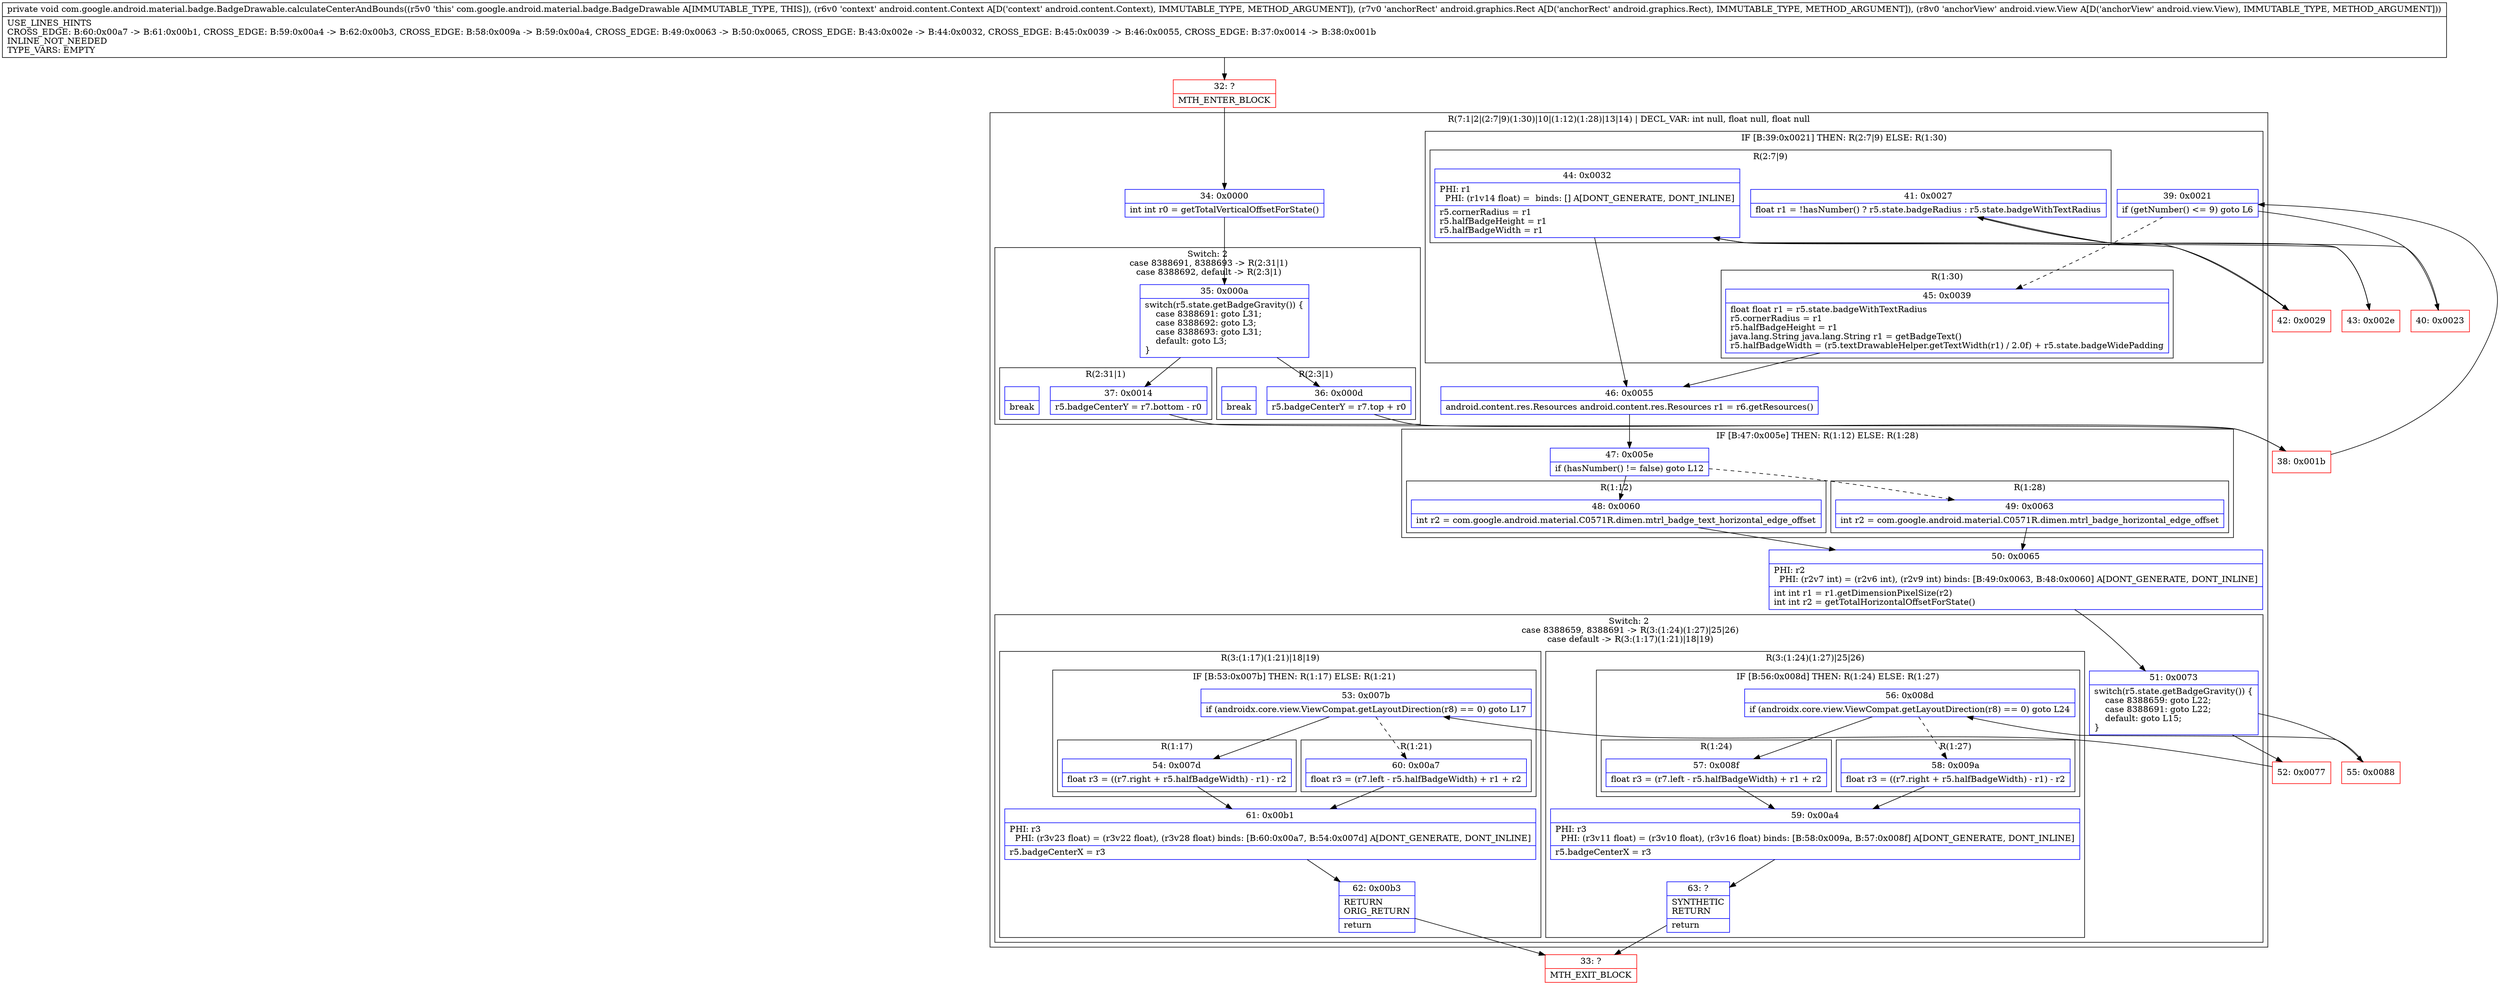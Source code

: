 digraph "CFG forcom.google.android.material.badge.BadgeDrawable.calculateCenterAndBounds(Landroid\/content\/Context;Landroid\/graphics\/Rect;Landroid\/view\/View;)V" {
subgraph cluster_Region_228132351 {
label = "R(7:1|2|(2:7|9)(1:30)|10|(1:12)(1:28)|13|14) | DECL_VAR: int null, float null, float null\l";
node [shape=record,color=blue];
Node_34 [shape=record,label="{34\:\ 0x0000|int int r0 = getTotalVerticalOffsetForState()\l}"];
subgraph cluster_SwitchRegion_1460001743 {
label = "Switch: 2
 case 8388691, 8388693 -> R(2:31|1)
 case 8388692, default -> R(2:3|1)";
node [shape=record,color=blue];
Node_35 [shape=record,label="{35\:\ 0x000a|switch(r5.state.getBadgeGravity()) \{\l    case 8388691: goto L31;\l    case 8388692: goto L3;\l    case 8388693: goto L31;\l    default: goto L3;\l\}\l}"];
subgraph cluster_Region_1171959841 {
label = "R(2:31|1)";
node [shape=record,color=blue];
Node_37 [shape=record,label="{37\:\ 0x0014|r5.badgeCenterY = r7.bottom \- r0\l}"];
Node_InsnContainer_2096735309 [shape=record,label="{|break\l}"];
}
subgraph cluster_Region_1899738640 {
label = "R(2:3|1)";
node [shape=record,color=blue];
Node_36 [shape=record,label="{36\:\ 0x000d|r5.badgeCenterY = r7.top + r0\l}"];
Node_InsnContainer_397257329 [shape=record,label="{|break\l}"];
}
}
subgraph cluster_IfRegion_373021011 {
label = "IF [B:39:0x0021] THEN: R(2:7|9) ELSE: R(1:30)";
node [shape=record,color=blue];
Node_39 [shape=record,label="{39\:\ 0x0021|if (getNumber() \<= 9) goto L6\l}"];
subgraph cluster_Region_1158925795 {
label = "R(2:7|9)";
node [shape=record,color=blue];
Node_41 [shape=record,label="{41\:\ 0x0027|float r1 = !hasNumber() ? r5.state.badgeRadius : r5.state.badgeWithTextRadius\l}"];
Node_44 [shape=record,label="{44\:\ 0x0032|PHI: r1 \l  PHI: (r1v14 float) =  binds: [] A[DONT_GENERATE, DONT_INLINE]\l|r5.cornerRadius = r1\lr5.halfBadgeHeight = r1\lr5.halfBadgeWidth = r1\l}"];
}
subgraph cluster_Region_1928495867 {
label = "R(1:30)";
node [shape=record,color=blue];
Node_45 [shape=record,label="{45\:\ 0x0039|float float r1 = r5.state.badgeWithTextRadius\lr5.cornerRadius = r1\lr5.halfBadgeHeight = r1\ljava.lang.String java.lang.String r1 = getBadgeText()\lr5.halfBadgeWidth = (r5.textDrawableHelper.getTextWidth(r1) \/ 2.0f) + r5.state.badgeWidePadding\l}"];
}
}
Node_46 [shape=record,label="{46\:\ 0x0055|android.content.res.Resources android.content.res.Resources r1 = r6.getResources()\l}"];
subgraph cluster_IfRegion_1872344056 {
label = "IF [B:47:0x005e] THEN: R(1:12) ELSE: R(1:28)";
node [shape=record,color=blue];
Node_47 [shape=record,label="{47\:\ 0x005e|if (hasNumber() != false) goto L12\l}"];
subgraph cluster_Region_659170014 {
label = "R(1:12)";
node [shape=record,color=blue];
Node_48 [shape=record,label="{48\:\ 0x0060|int r2 = com.google.android.material.C0571R.dimen.mtrl_badge_text_horizontal_edge_offset\l}"];
}
subgraph cluster_Region_922867623 {
label = "R(1:28)";
node [shape=record,color=blue];
Node_49 [shape=record,label="{49\:\ 0x0063|int r2 = com.google.android.material.C0571R.dimen.mtrl_badge_horizontal_edge_offset\l}"];
}
}
Node_50 [shape=record,label="{50\:\ 0x0065|PHI: r2 \l  PHI: (r2v7 int) = (r2v6 int), (r2v9 int) binds: [B:49:0x0063, B:48:0x0060] A[DONT_GENERATE, DONT_INLINE]\l|int int r1 = r1.getDimensionPixelSize(r2)\lint int r2 = getTotalHorizontalOffsetForState()\l}"];
subgraph cluster_SwitchRegion_1584642442 {
label = "Switch: 2
 case 8388659, 8388691 -> R(3:(1:24)(1:27)|25|26)
 case default -> R(3:(1:17)(1:21)|18|19)";
node [shape=record,color=blue];
Node_51 [shape=record,label="{51\:\ 0x0073|switch(r5.state.getBadgeGravity()) \{\l    case 8388659: goto L22;\l    case 8388691: goto L22;\l    default: goto L15;\l\}\l}"];
subgraph cluster_Region_611810839 {
label = "R(3:(1:24)(1:27)|25|26)";
node [shape=record,color=blue];
subgraph cluster_IfRegion_1825491595 {
label = "IF [B:56:0x008d] THEN: R(1:24) ELSE: R(1:27)";
node [shape=record,color=blue];
Node_56 [shape=record,label="{56\:\ 0x008d|if (androidx.core.view.ViewCompat.getLayoutDirection(r8) == 0) goto L24\l}"];
subgraph cluster_Region_191728401 {
label = "R(1:24)";
node [shape=record,color=blue];
Node_57 [shape=record,label="{57\:\ 0x008f|float r3 = (r7.left \- r5.halfBadgeWidth) + r1 + r2\l}"];
}
subgraph cluster_Region_1844327901 {
label = "R(1:27)";
node [shape=record,color=blue];
Node_58 [shape=record,label="{58\:\ 0x009a|float r3 = ((r7.right + r5.halfBadgeWidth) \- r1) \- r2\l}"];
}
}
Node_59 [shape=record,label="{59\:\ 0x00a4|PHI: r3 \l  PHI: (r3v11 float) = (r3v10 float), (r3v16 float) binds: [B:58:0x009a, B:57:0x008f] A[DONT_GENERATE, DONT_INLINE]\l|r5.badgeCenterX = r3\l}"];
Node_63 [shape=record,label="{63\:\ ?|SYNTHETIC\lRETURN\l|return\l}"];
}
subgraph cluster_Region_1324003993 {
label = "R(3:(1:17)(1:21)|18|19)";
node [shape=record,color=blue];
subgraph cluster_IfRegion_219606311 {
label = "IF [B:53:0x007b] THEN: R(1:17) ELSE: R(1:21)";
node [shape=record,color=blue];
Node_53 [shape=record,label="{53\:\ 0x007b|if (androidx.core.view.ViewCompat.getLayoutDirection(r8) == 0) goto L17\l}"];
subgraph cluster_Region_1424714536 {
label = "R(1:17)";
node [shape=record,color=blue];
Node_54 [shape=record,label="{54\:\ 0x007d|float r3 = ((r7.right + r5.halfBadgeWidth) \- r1) \- r2\l}"];
}
subgraph cluster_Region_574750649 {
label = "R(1:21)";
node [shape=record,color=blue];
Node_60 [shape=record,label="{60\:\ 0x00a7|float r3 = (r7.left \- r5.halfBadgeWidth) + r1 + r2\l}"];
}
}
Node_61 [shape=record,label="{61\:\ 0x00b1|PHI: r3 \l  PHI: (r3v23 float) = (r3v22 float), (r3v28 float) binds: [B:60:0x00a7, B:54:0x007d] A[DONT_GENERATE, DONT_INLINE]\l|r5.badgeCenterX = r3\l}"];
Node_62 [shape=record,label="{62\:\ 0x00b3|RETURN\lORIG_RETURN\l|return\l}"];
}
}
}
Node_32 [shape=record,color=red,label="{32\:\ ?|MTH_ENTER_BLOCK\l}"];
Node_38 [shape=record,color=red,label="{38\:\ 0x001b}"];
Node_40 [shape=record,color=red,label="{40\:\ 0x0023}"];
Node_42 [shape=record,color=red,label="{42\:\ 0x0029}"];
Node_52 [shape=record,color=red,label="{52\:\ 0x0077}"];
Node_33 [shape=record,color=red,label="{33\:\ ?|MTH_EXIT_BLOCK\l}"];
Node_55 [shape=record,color=red,label="{55\:\ 0x0088}"];
Node_43 [shape=record,color=red,label="{43\:\ 0x002e}"];
MethodNode[shape=record,label="{private void com.google.android.material.badge.BadgeDrawable.calculateCenterAndBounds((r5v0 'this' com.google.android.material.badge.BadgeDrawable A[IMMUTABLE_TYPE, THIS]), (r6v0 'context' android.content.Context A[D('context' android.content.Context), IMMUTABLE_TYPE, METHOD_ARGUMENT]), (r7v0 'anchorRect' android.graphics.Rect A[D('anchorRect' android.graphics.Rect), IMMUTABLE_TYPE, METHOD_ARGUMENT]), (r8v0 'anchorView' android.view.View A[D('anchorView' android.view.View), IMMUTABLE_TYPE, METHOD_ARGUMENT]))  | USE_LINES_HINTS\lCROSS_EDGE: B:60:0x00a7 \-\> B:61:0x00b1, CROSS_EDGE: B:59:0x00a4 \-\> B:62:0x00b3, CROSS_EDGE: B:58:0x009a \-\> B:59:0x00a4, CROSS_EDGE: B:49:0x0063 \-\> B:50:0x0065, CROSS_EDGE: B:43:0x002e \-\> B:44:0x0032, CROSS_EDGE: B:45:0x0039 \-\> B:46:0x0055, CROSS_EDGE: B:37:0x0014 \-\> B:38:0x001b\lINLINE_NOT_NEEDED\lTYPE_VARS: EMPTY\l}"];
MethodNode -> Node_32;Node_34 -> Node_35;
Node_35 -> Node_36;
Node_35 -> Node_37;
Node_37 -> Node_38;
Node_36 -> Node_38;
Node_39 -> Node_40;
Node_39 -> Node_45[style=dashed];
Node_41 -> Node_42;
Node_41 -> Node_43;
Node_44 -> Node_46;
Node_45 -> Node_46;
Node_46 -> Node_47;
Node_47 -> Node_48;
Node_47 -> Node_49[style=dashed];
Node_48 -> Node_50;
Node_49 -> Node_50;
Node_50 -> Node_51;
Node_51 -> Node_52;
Node_51 -> Node_55;
Node_56 -> Node_57;
Node_56 -> Node_58[style=dashed];
Node_57 -> Node_59;
Node_58 -> Node_59;
Node_59 -> Node_63;
Node_63 -> Node_33;
Node_53 -> Node_54;
Node_53 -> Node_60[style=dashed];
Node_54 -> Node_61;
Node_60 -> Node_61;
Node_61 -> Node_62;
Node_62 -> Node_33;
Node_32 -> Node_34;
Node_38 -> Node_39;
Node_40 -> Node_41;
Node_42 -> Node_44;
Node_52 -> Node_53;
Node_55 -> Node_56;
Node_43 -> Node_44;
}

